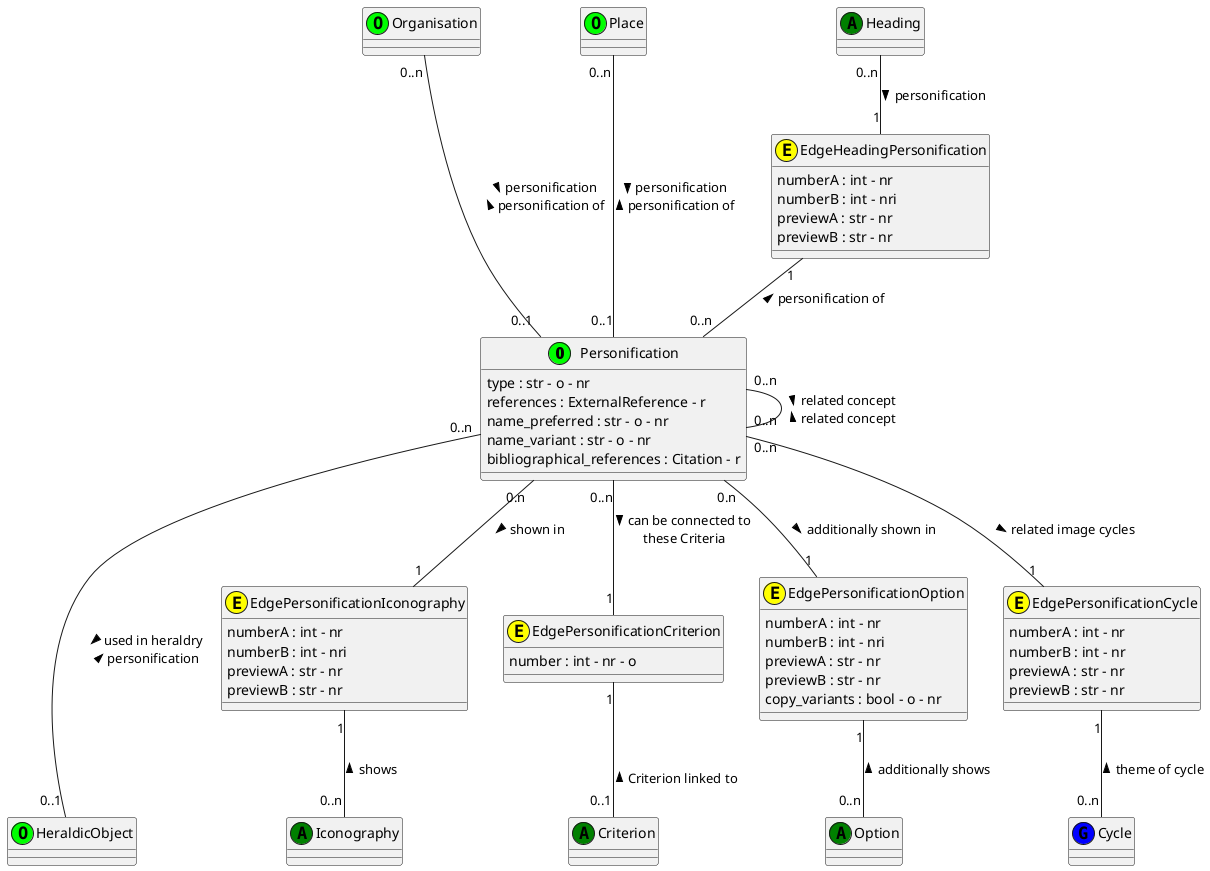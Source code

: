 @startuml Personification 
class Personification <<(O,lime)>>
Personification : type : str - o - nr
Personification : references : ExternalReference - r
Personification : name_preferred : str - o - nr
Personification : name_variant : str - o - nr
Personification : bibliographical_references : Citation - r

class Heading <<(A,green)>>

class Organisation <<(O,lime)>>

class Place <<(O,lime)>>

class Iconography <<(A,green)>>

class Criterion <<(A,green)>>

class Option  <<(A,green)>>

class Cycle <<(G,blue)>>

class HeraldicObject <<(O,lime)>>

class EdgeHeadingPersonification  <<(E,yellow)>>
EdgeHeadingPersonification : numberA : int - nr
EdgeHeadingPersonification : numberB : int - nri
EdgeHeadingPersonification : previewA : str - nr
EdgeHeadingPersonification : previewB : str - nr

class EdgePersonificationIconography <<(E,yellow)>>
EdgePersonificationIconography : numberA : int - nr
EdgePersonificationIconography : numberB : int - nri
EdgePersonificationIconography : previewA : str - nr
EdgePersonificationIconography : previewB : str - nr

class EdgePersonificationCriterion <<(E,yellow)>>
EdgePersonificationCriterion : number : int - nr - o 

class EdgePersonificationOption <<(E,yellow)>>
EdgePersonificationOption : numberA : int - nr
EdgePersonificationOption : numberB : int - nri
EdgePersonificationOption : previewA : str - nr
EdgePersonificationOption : previewB : str - nr
EdgePersonificationOption : copy_variants : bool - o - nr

class EdgePersonificationCycle <<(E,yellow)>>
EdgePersonificationCycle : numberA : int - nr
EdgePersonificationCycle : numberB : int - nr
EdgePersonificationCycle : previewA : str - nr
EdgePersonificationCycle : previewB : str - nr


Heading "0..n" -- "1" EdgeHeadingPersonification : > personification
EdgeHeadingPersonification "1" -- "0..n" Personification :  personification of <

Organisation "0..n" --- "0..1" Personification: > personification \n personification of <

Place "0..n" --- "0..1" Personification: > personification \n personification of <

Personification "0..n" -- "0..n" Personification : > related concept \n related concept <

Personification "0.n" -- "1" EdgePersonificationIconography : shown in >
EdgePersonificationIconography "1" -- "0..n" Iconography : shows <

Personification "0..n" -- "1" EdgePersonificationCriterion : > can be connected to \n these Criteria 
EdgePersonificationCriterion "1" -- "0..1" Criterion : \n Criterion linked to <

Personification "0.n" -- "1" EdgePersonificationOption : additionally shown in >
EdgePersonificationOption "1" -- "0..n" Option : additionally shows <

Personification "0..n" -- "1" EdgePersonificationCycle : related image cycles >
EdgePersonificationCycle "1" -- "0..n" Cycle : theme of cycle <

Personification "0..n" --- "0..1" HeraldicObject : > used in heraldry \n personification <



@enduml